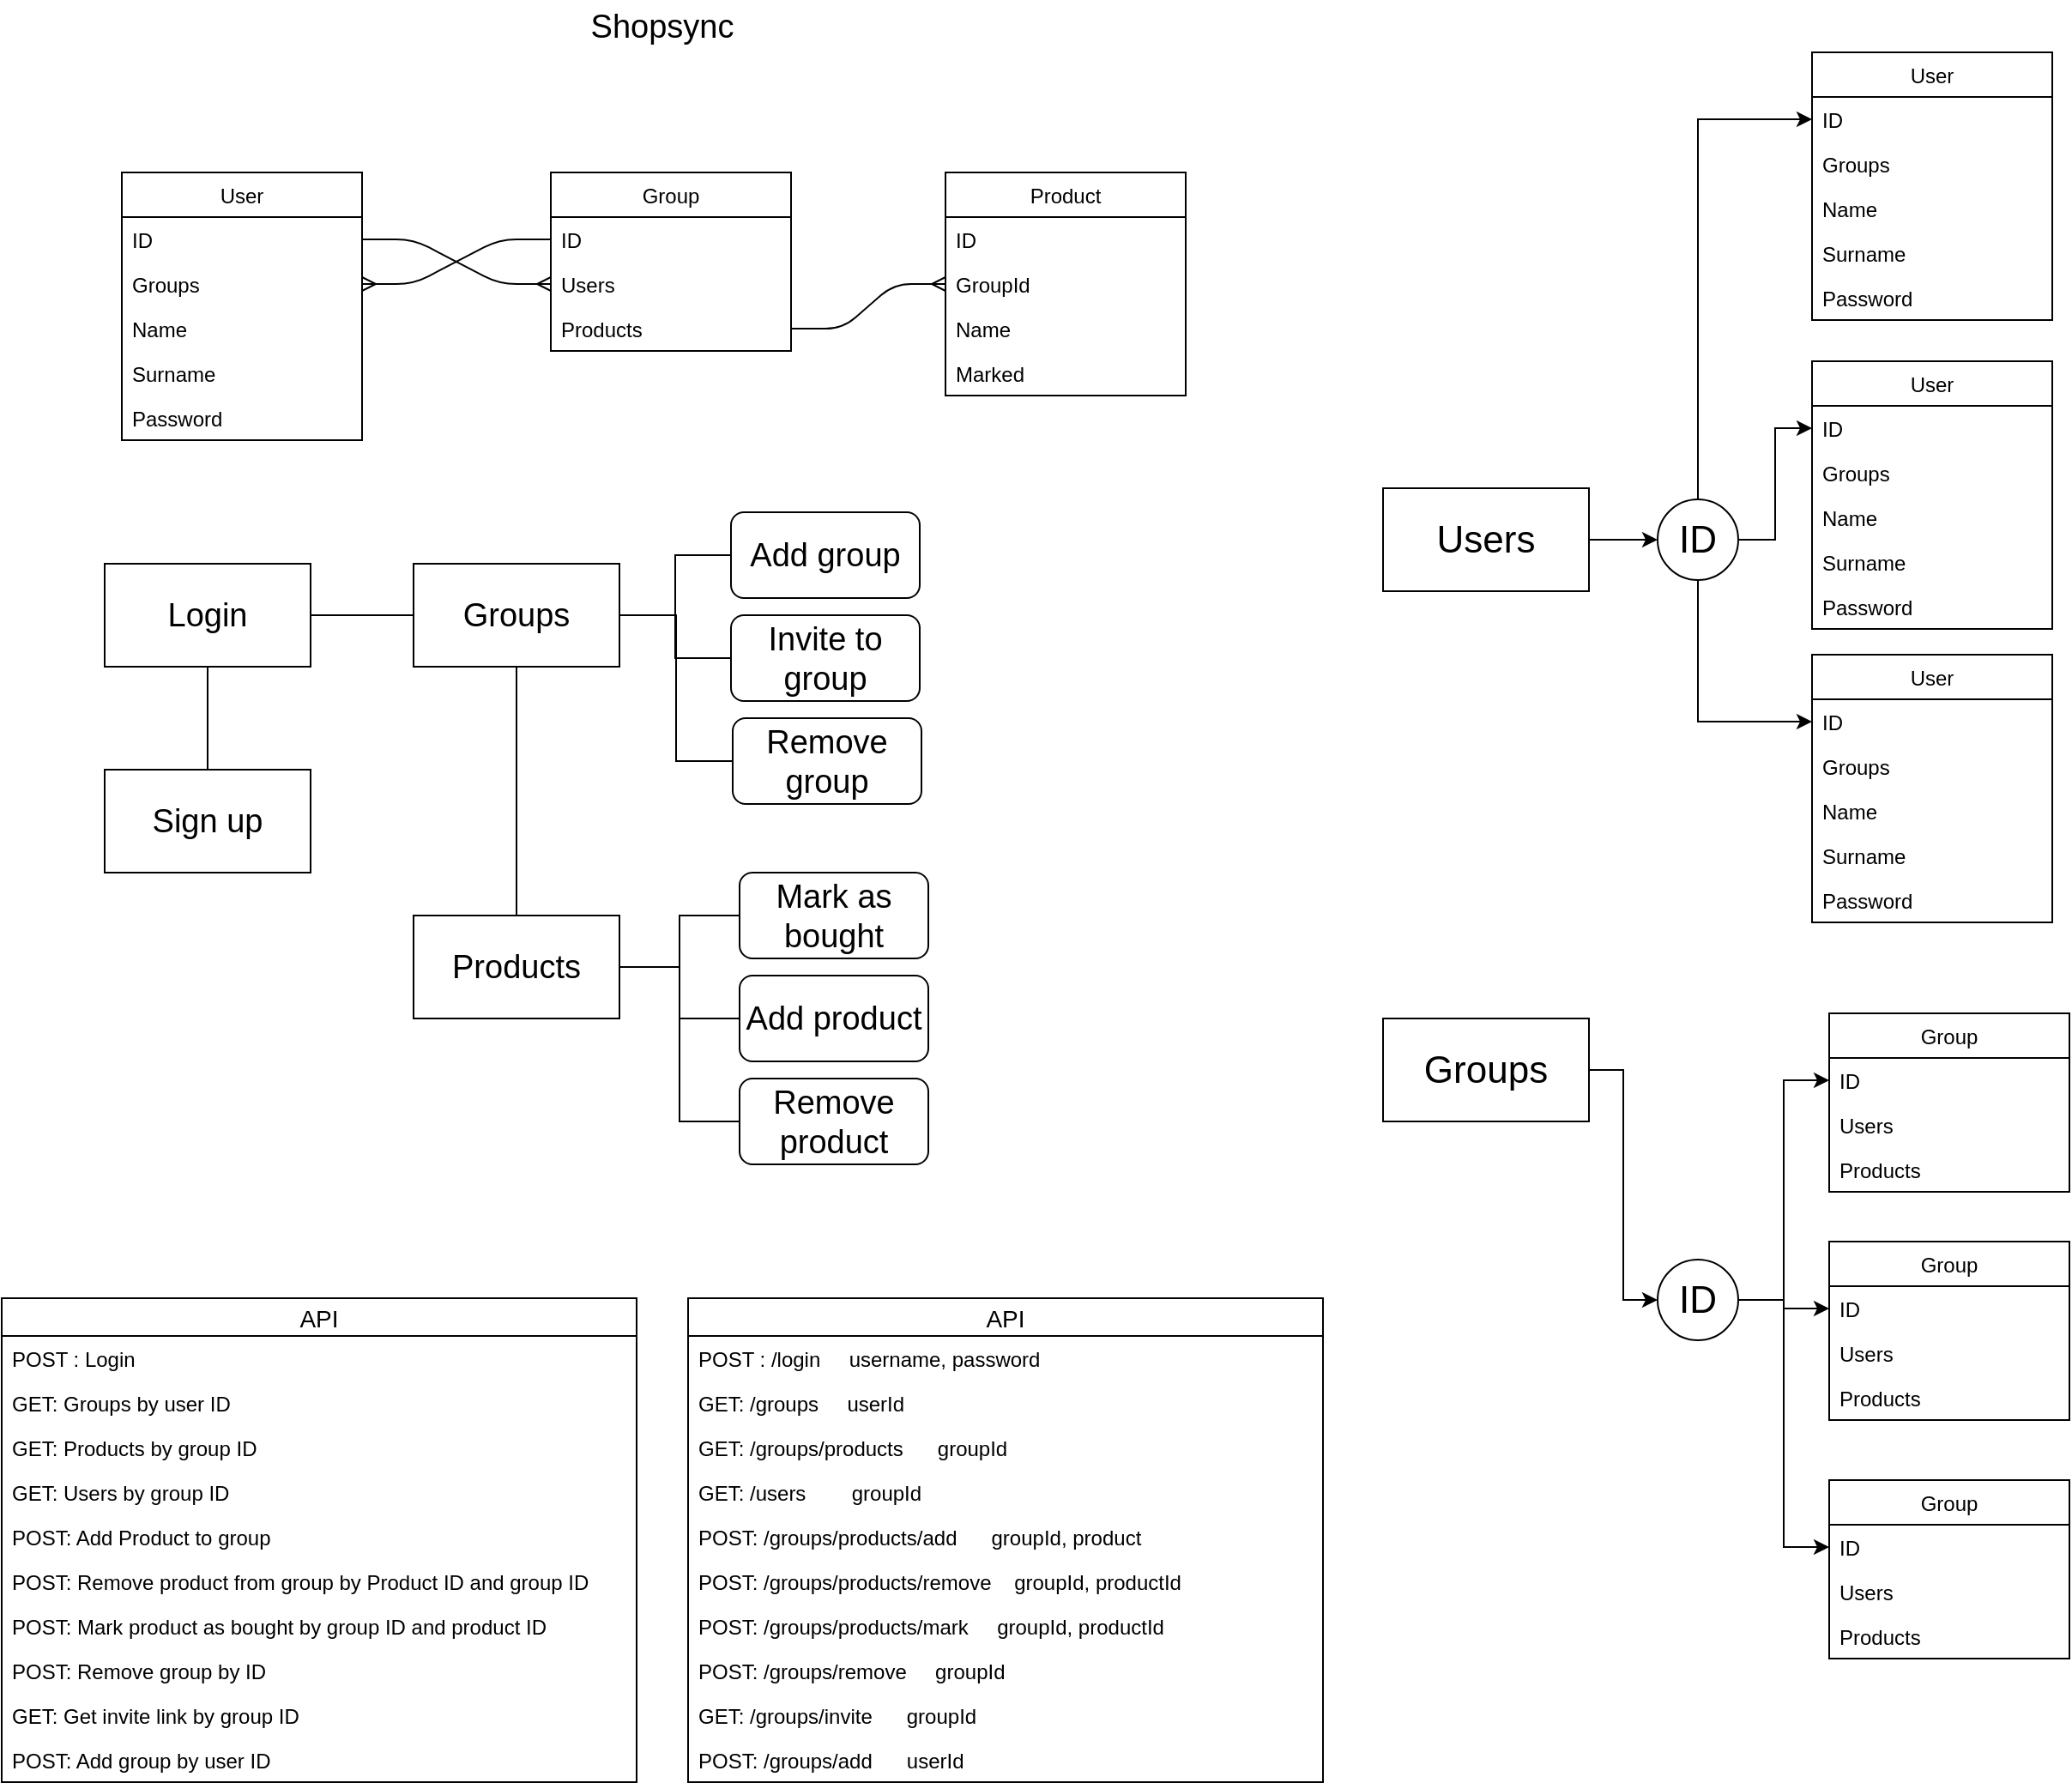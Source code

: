 <mxfile userAgent="Mozilla/5.0 (Macintosh; Intel Mac OS X 10_14_0) AppleWebKit/537.36 (KHTML, like Gecko) draw.io/8.8.0 Chrome/61.0.316.100 Electron/2.0.2 Safari/537.36" version="8.8.0" editor="www.draw.io" type="device"><diagram id="a1b46689-c629-c09e-4391-748b149e39be" name="Page-1"><mxGraphModel dx="1682" dy="2179" grid="1" gridSize="10" guides="1" tooltips="1" connect="1" arrows="1" fold="1" page="1" pageScale="1" pageWidth="850" pageHeight="1100" background="#ffffff" math="0" shadow="0"><root><mxCell id="0"/><mxCell id="1" parent="0"/><mxCell id="100" style="edgeStyle=orthogonalEdgeStyle;rounded=0;html=1;exitX=1;exitY=0.5;entryX=0;entryY=0.5;jettySize=auto;orthogonalLoop=1;fontSize=22;" parent="1" source="2" target="99" edge="1"><mxGeometry relative="1" as="geometry"/></mxCell><mxCell id="2" value="Users" style="rounded=0;whiteSpace=wrap;html=1;shadow=0;fillColor=#ffffff;fontSize=22;align=center;" parent="1" vertex="1"><mxGeometry x="1030" y="126.5" width="120" height="60" as="geometry"/></mxCell><mxCell id="104" style="edgeStyle=orthogonalEdgeStyle;rounded=0;html=1;exitX=1;exitY=0.5;entryX=0;entryY=0.5;jettySize=auto;orthogonalLoop=1;fontSize=22;" edge="1" parent="1" source="3" target="76"><mxGeometry relative="1" as="geometry"/></mxCell><mxCell id="3" value="Groups" style="rounded=0;whiteSpace=wrap;html=1;shadow=0;fillColor=#ffffff;fontSize=22;align=center;" parent="1" vertex="1"><mxGeometry x="1030" y="435.5" width="120" height="60" as="geometry"/></mxCell><mxCell id="4" value="Group" style="swimlane;fontStyle=0;childLayout=stackLayout;horizontal=1;startSize=26;fillColor=none;horizontalStack=0;resizeParent=1;resizeParentMax=0;resizeLast=0;collapsible=1;marginBottom=0;" parent="1" vertex="1"><mxGeometry x="545" y="-57.5" width="140" height="104" as="geometry"/></mxCell><mxCell id="5" value="ID" style="text;strokeColor=none;fillColor=none;align=left;verticalAlign=top;spacingLeft=4;spacingRight=4;overflow=hidden;rotatable=0;points=[[0,0.5],[1,0.5]];portConstraint=eastwest;" parent="4" vertex="1"><mxGeometry y="26" width="140" height="26" as="geometry"/></mxCell><mxCell id="6" value="Users" style="text;strokeColor=none;fillColor=none;align=left;verticalAlign=top;spacingLeft=4;spacingRight=4;overflow=hidden;rotatable=0;points=[[0,0.5],[1,0.5]];portConstraint=eastwest;" parent="4" vertex="1"><mxGeometry y="52" width="140" height="26" as="geometry"/></mxCell><mxCell id="7" value="Products" style="text;strokeColor=none;fillColor=none;align=left;verticalAlign=top;spacingLeft=4;spacingRight=4;overflow=hidden;rotatable=0;points=[[0,0.5],[1,0.5]];portConstraint=eastwest;" parent="4" vertex="1"><mxGeometry y="78" width="140" height="26" as="geometry"/></mxCell><mxCell id="8" value="User" style="swimlane;fontStyle=0;childLayout=stackLayout;horizontal=1;startSize=26;fillColor=none;horizontalStack=0;resizeParent=1;resizeParentMax=0;resizeLast=0;collapsible=1;marginBottom=0;" parent="1" vertex="1"><mxGeometry x="295" y="-57.5" width="140" height="156" as="geometry"/></mxCell><mxCell id="9" value="ID" style="text;strokeColor=none;fillColor=none;align=left;verticalAlign=top;spacingLeft=4;spacingRight=4;overflow=hidden;rotatable=0;points=[[0,0.5],[1,0.5]];portConstraint=eastwest;" parent="8" vertex="1"><mxGeometry y="26" width="140" height="26" as="geometry"/></mxCell><mxCell id="10" value="Groups" style="text;strokeColor=none;fillColor=none;align=left;verticalAlign=top;spacingLeft=4;spacingRight=4;overflow=hidden;rotatable=0;points=[[0,0.5],[1,0.5]];portConstraint=eastwest;" parent="8" vertex="1"><mxGeometry y="52" width="140" height="26" as="geometry"/></mxCell><mxCell id="11" value="Name" style="text;strokeColor=none;fillColor=none;align=left;verticalAlign=top;spacingLeft=4;spacingRight=4;overflow=hidden;rotatable=0;points=[[0,0.5],[1,0.5]];portConstraint=eastwest;" parent="8" vertex="1"><mxGeometry y="78" width="140" height="26" as="geometry"/></mxCell><mxCell id="12" value="Surname" style="text;strokeColor=none;fillColor=none;align=left;verticalAlign=top;spacingLeft=4;spacingRight=4;overflow=hidden;rotatable=0;points=[[0,0.5],[1,0.5]];portConstraint=eastwest;" parent="8" vertex="1"><mxGeometry y="104" width="140" height="26" as="geometry"/></mxCell><mxCell id="13" value="Password" style="text;strokeColor=none;fillColor=none;align=left;verticalAlign=top;spacingLeft=4;spacingRight=4;overflow=hidden;rotatable=0;points=[[0,0.5],[1,0.5]];portConstraint=eastwest;" parent="8" vertex="1"><mxGeometry y="130" width="140" height="26" as="geometry"/></mxCell><mxCell id="14" value="Product" style="swimlane;fontStyle=0;childLayout=stackLayout;horizontal=1;startSize=26;fillColor=none;horizontalStack=0;resizeParent=1;resizeParentMax=0;resizeLast=0;collapsible=1;marginBottom=0;" parent="1" vertex="1"><mxGeometry x="775" y="-57.5" width="140" height="130" as="geometry"/></mxCell><mxCell id="15" value="ID" style="text;strokeColor=none;fillColor=none;align=left;verticalAlign=top;spacingLeft=4;spacingRight=4;overflow=hidden;rotatable=0;points=[[0,0.5],[1,0.5]];portConstraint=eastwest;" parent="14" vertex="1"><mxGeometry y="26" width="140" height="26" as="geometry"/></mxCell><mxCell id="16" value="GroupId" style="text;strokeColor=none;fillColor=none;align=left;verticalAlign=top;spacingLeft=4;spacingRight=4;overflow=hidden;rotatable=0;points=[[0,0.5],[1,0.5]];portConstraint=eastwest;" parent="14" vertex="1"><mxGeometry y="52" width="140" height="26" as="geometry"/></mxCell><mxCell id="17" value="Name" style="text;strokeColor=none;fillColor=none;align=left;verticalAlign=top;spacingLeft=4;spacingRight=4;overflow=hidden;rotatable=0;points=[[0,0.5],[1,0.5]];portConstraint=eastwest;" parent="14" vertex="1"><mxGeometry y="78" width="140" height="26" as="geometry"/></mxCell><mxCell id="18" value="Marked" style="text;strokeColor=none;fillColor=none;align=left;verticalAlign=top;spacingLeft=4;spacingRight=4;overflow=hidden;rotatable=0;points=[[0,0.5],[1,0.5]];portConstraint=eastwest;" parent="14" vertex="1"><mxGeometry y="104" width="140" height="26" as="geometry"/></mxCell><mxCell id="19" value="" style="edgeStyle=entityRelationEdgeStyle;fontSize=12;html=1;endArrow=ERmany;startArrow=none;startFill=0;endFill=0;exitX=1;exitY=0.25;exitDx=0;exitDy=0;entryX=0;entryY=0.5;entryDx=0;entryDy=0;" parent="1" source="8" target="6" edge="1"><mxGeometry width="100" height="100" relative="1" as="geometry"><mxPoint x="435" y="172.5" as="sourcePoint"/><mxPoint x="535" y="72.5" as="targetPoint"/></mxGeometry></mxCell><mxCell id="20" value="" style="edgeStyle=entityRelationEdgeStyle;fontSize=12;html=1;endArrow=ERmany;startArrow=none;startFill=0;endFill=0;exitX=1;exitY=0.5;exitDx=0;exitDy=0;entryX=0;entryY=0.5;entryDx=0;entryDy=0;" parent="1" source="7" target="16" edge="1"><mxGeometry width="100" height="100" relative="1" as="geometry"><mxPoint x="805" y="85.5" as="sourcePoint"/><mxPoint x="755" y="72.5" as="targetPoint"/></mxGeometry></mxCell><mxCell id="21" value="" style="edgeStyle=entityRelationEdgeStyle;fontSize=12;html=1;endArrow=none;startArrow=ERmany;startFill=0;endFill=0;exitX=1;exitY=0.5;exitDx=0;exitDy=0;entryX=0;entryY=0.5;entryDx=0;entryDy=0;" parent="1" source="10" target="5" edge="1"><mxGeometry width="100" height="100" relative="1" as="geometry"><mxPoint x="445" y="-8.5" as="sourcePoint"/><mxPoint x="555" y="17.5" as="targetPoint"/></mxGeometry></mxCell><mxCell id="22" value="Shopsync" style="text;html=1;strokeColor=none;fillColor=none;align=center;verticalAlign=middle;whiteSpace=wrap;rounded=0;fontSize=19;" parent="1" vertex="1"><mxGeometry x="560" y="-157.5" width="100" height="30" as="geometry"/></mxCell><mxCell id="23" style="edgeStyle=orthogonalEdgeStyle;rounded=0;orthogonalLoop=1;jettySize=auto;html=1;exitX=0.5;exitY=1;exitDx=0;exitDy=0;entryX=0.5;entryY=0;entryDx=0;entryDy=0;startArrow=none;startFill=0;endArrow=none;endFill=0;fontSize=19;" parent="1" source="24" target="41" edge="1"><mxGeometry relative="1" as="geometry"/></mxCell><mxCell id="24" value="Login" style="rounded=0;whiteSpace=wrap;html=1;fontSize=19;" parent="1" vertex="1"><mxGeometry x="285" y="170.5" width="120" height="60" as="geometry"/></mxCell><mxCell id="25" style="edgeStyle=orthogonalEdgeStyle;rounded=0;orthogonalLoop=1;jettySize=auto;html=1;exitX=0.5;exitY=1;exitDx=0;exitDy=0;entryX=0.5;entryY=0;entryDx=0;entryDy=0;startArrow=none;startFill=0;endArrow=none;endFill=0;fontSize=19;" parent="1" source="29" target="33" edge="1"><mxGeometry relative="1" as="geometry"/></mxCell><mxCell id="26" style="edgeStyle=orthogonalEdgeStyle;rounded=0;orthogonalLoop=1;jettySize=auto;html=1;exitX=1;exitY=0.5;exitDx=0;exitDy=0;entryX=0;entryY=0.5;entryDx=0;entryDy=0;startArrow=none;startFill=0;endArrow=none;endFill=0;fontSize=19;" parent="1" source="29" target="35" edge="1"><mxGeometry relative="1" as="geometry"/></mxCell><mxCell id="27" style="edgeStyle=orthogonalEdgeStyle;rounded=0;orthogonalLoop=1;jettySize=auto;html=1;exitX=1;exitY=0.5;exitDx=0;exitDy=0;entryX=0;entryY=0.5;entryDx=0;entryDy=0;startArrow=none;startFill=0;endArrow=none;endFill=0;fontSize=19;" parent="1" source="29" target="36" edge="1"><mxGeometry relative="1" as="geometry"/></mxCell><mxCell id="28" style="edgeStyle=orthogonalEdgeStyle;rounded=0;orthogonalLoop=1;jettySize=auto;html=1;exitX=1;exitY=0.5;exitDx=0;exitDy=0;entryX=0;entryY=0.5;entryDx=0;entryDy=0;startArrow=none;startFill=0;endArrow=none;endFill=0;fontSize=19;" parent="1" source="29" target="40" edge="1"><mxGeometry relative="1" as="geometry"/></mxCell><mxCell id="29" value="Groups" style="rounded=0;whiteSpace=wrap;html=1;fontSize=19;" parent="1" vertex="1"><mxGeometry x="465" y="170.5" width="120" height="60" as="geometry"/></mxCell><mxCell id="30" style="edgeStyle=orthogonalEdgeStyle;rounded=0;orthogonalLoop=1;jettySize=auto;html=1;exitX=1;exitY=0.5;exitDx=0;exitDy=0;entryX=0;entryY=0.5;entryDx=0;entryDy=0;startArrow=none;startFill=0;endArrow=none;endFill=0;fontSize=19;" parent="1" source="33" target="37" edge="1"><mxGeometry relative="1" as="geometry"/></mxCell><mxCell id="31" style="edgeStyle=orthogonalEdgeStyle;rounded=0;orthogonalLoop=1;jettySize=auto;html=1;exitX=1;exitY=0.5;exitDx=0;exitDy=0;entryX=0;entryY=0.5;entryDx=0;entryDy=0;startArrow=none;startFill=0;endArrow=none;endFill=0;fontSize=19;" parent="1" source="33" target="38" edge="1"><mxGeometry relative="1" as="geometry"/></mxCell><mxCell id="32" style="edgeStyle=orthogonalEdgeStyle;rounded=0;orthogonalLoop=1;jettySize=auto;html=1;exitX=1;exitY=0.5;exitDx=0;exitDy=0;entryX=0;entryY=0.5;entryDx=0;entryDy=0;startArrow=none;startFill=0;endArrow=none;endFill=0;fontSize=19;" parent="1" source="33" target="39" edge="1"><mxGeometry relative="1" as="geometry"/></mxCell><mxCell id="33" value="Products" style="rounded=0;whiteSpace=wrap;html=1;fontSize=19;" parent="1" vertex="1"><mxGeometry x="465" y="375.5" width="120" height="60" as="geometry"/></mxCell><mxCell id="34" value="" style="endArrow=none;html=1;fontSize=19;exitX=1;exitY=0.5;exitDx=0;exitDy=0;entryX=0;entryY=0.5;entryDx=0;entryDy=0;" parent="1" source="24" target="29" edge="1"><mxGeometry width="50" height="50" relative="1" as="geometry"><mxPoint x="285" y="410.5" as="sourcePoint"/><mxPoint x="335" y="360.5" as="targetPoint"/></mxGeometry></mxCell><mxCell id="35" value="Add group" style="rounded=1;whiteSpace=wrap;html=1;fontSize=19;" parent="1" vertex="1"><mxGeometry x="650" y="140.5" width="110" height="50" as="geometry"/></mxCell><mxCell id="36" value="Invite to group" style="rounded=1;whiteSpace=wrap;html=1;fontSize=19;" parent="1" vertex="1"><mxGeometry x="650" y="200.5" width="110" height="50" as="geometry"/></mxCell><mxCell id="37" value="Mark as bought" style="rounded=1;whiteSpace=wrap;html=1;fontSize=19;" parent="1" vertex="1"><mxGeometry x="655" y="350.5" width="110" height="50" as="geometry"/></mxCell><mxCell id="38" value="Add product" style="rounded=1;whiteSpace=wrap;html=1;fontSize=19;" parent="1" vertex="1"><mxGeometry x="655" y="410.5" width="110" height="50" as="geometry"/></mxCell><mxCell id="39" value="Remove product" style="rounded=1;whiteSpace=wrap;html=1;fontSize=19;" parent="1" vertex="1"><mxGeometry x="655" y="470.5" width="110" height="50" as="geometry"/></mxCell><mxCell id="40" value="Remove group" style="rounded=1;whiteSpace=wrap;html=1;fontSize=19;" parent="1" vertex="1"><mxGeometry x="651" y="260.5" width="110" height="50" as="geometry"/></mxCell><mxCell id="41" value="Sign up" style="rounded=0;whiteSpace=wrap;html=1;fontSize=19;" parent="1" vertex="1"><mxGeometry x="285" y="290.5" width="120" height="60" as="geometry"/></mxCell><mxCell id="42" value="API" style="swimlane;fontStyle=0;childLayout=stackLayout;horizontal=1;startSize=22;fillColor=none;horizontalStack=0;resizeParent=1;resizeParentMax=0;resizeLast=0;collapsible=1;marginBottom=0;swimlaneFillColor=#ffffff;align=center;fontSize=14;" parent="1" vertex="1"><mxGeometry x="225" y="598.5" width="370" height="282" as="geometry"/></mxCell><mxCell id="43" value="POST : Login" style="text;strokeColor=none;fillColor=none;spacingLeft=4;spacingRight=4;overflow=hidden;rotatable=0;points=[[0,0.5],[1,0.5]];portConstraint=eastwest;fontSize=12;" parent="42" vertex="1"><mxGeometry y="22" width="370" height="26" as="geometry"/></mxCell><mxCell id="44" value="GET: Groups by user ID" style="text;strokeColor=none;fillColor=none;spacingLeft=4;spacingRight=4;overflow=hidden;rotatable=0;points=[[0,0.5],[1,0.5]];portConstraint=eastwest;fontSize=12;" parent="42" vertex="1"><mxGeometry y="48" width="370" height="26" as="geometry"/></mxCell><mxCell id="45" value="GET: Products by group ID" style="text;strokeColor=none;fillColor=none;spacingLeft=4;spacingRight=4;overflow=hidden;rotatable=0;points=[[0,0.5],[1,0.5]];portConstraint=eastwest;fontSize=12;" parent="42" vertex="1"><mxGeometry y="74" width="370" height="26" as="geometry"/></mxCell><mxCell id="46" value="GET: Users by group ID" style="text;strokeColor=none;fillColor=none;spacingLeft=4;spacingRight=4;overflow=hidden;rotatable=0;points=[[0,0.5],[1,0.5]];portConstraint=eastwest;fontSize=12;" parent="42" vertex="1"><mxGeometry y="100" width="370" height="26" as="geometry"/></mxCell><mxCell id="47" value="POST: Add Product to group" style="text;strokeColor=none;fillColor=none;spacingLeft=4;spacingRight=4;overflow=hidden;rotatable=0;points=[[0,0.5],[1,0.5]];portConstraint=eastwest;fontSize=12;" parent="42" vertex="1"><mxGeometry y="126" width="370" height="26" as="geometry"/></mxCell><mxCell id="48" value="POST: Remove product from group by Product ID and group ID" style="text;strokeColor=none;fillColor=none;spacingLeft=4;spacingRight=4;overflow=hidden;rotatable=0;points=[[0,0.5],[1,0.5]];portConstraint=eastwest;fontSize=12;" parent="42" vertex="1"><mxGeometry y="152" width="370" height="26" as="geometry"/></mxCell><mxCell id="49" value="POST: Mark product as bought by group ID and product ID" style="text;strokeColor=none;fillColor=none;spacingLeft=4;spacingRight=4;overflow=hidden;rotatable=0;points=[[0,0.5],[1,0.5]];portConstraint=eastwest;fontSize=12;" parent="42" vertex="1"><mxGeometry y="178" width="370" height="26" as="geometry"/></mxCell><mxCell id="50" value="POST: Remove group by ID" style="text;strokeColor=none;fillColor=none;spacingLeft=4;spacingRight=4;overflow=hidden;rotatable=0;points=[[0,0.5],[1,0.5]];portConstraint=eastwest;fontSize=12;" parent="42" vertex="1"><mxGeometry y="204" width="370" height="26" as="geometry"/></mxCell><mxCell id="51" value="GET: Get invite link by group ID" style="text;strokeColor=none;fillColor=none;spacingLeft=4;spacingRight=4;overflow=hidden;rotatable=0;points=[[0,0.5],[1,0.5]];portConstraint=eastwest;fontSize=12;" parent="42" vertex="1"><mxGeometry y="230" width="370" height="26" as="geometry"/></mxCell><mxCell id="52" value="POST: Add group by user ID" style="text;strokeColor=none;fillColor=none;spacingLeft=4;spacingRight=4;overflow=hidden;rotatable=0;points=[[0,0.5],[1,0.5]];portConstraint=eastwest;fontSize=12;" parent="42" vertex="1"><mxGeometry y="256" width="370" height="26" as="geometry"/></mxCell><mxCell id="53" value="API" style="swimlane;fontStyle=0;childLayout=stackLayout;horizontal=1;startSize=22;fillColor=none;horizontalStack=0;resizeParent=1;resizeParentMax=0;resizeLast=0;collapsible=1;marginBottom=0;swimlaneFillColor=#ffffff;align=center;fontSize=14;" parent="1" vertex="1"><mxGeometry x="625" y="598.5" width="370" height="282" as="geometry"/></mxCell><mxCell id="54" value="POST : /login     username, password" style="text;strokeColor=none;fillColor=none;spacingLeft=4;spacingRight=4;overflow=hidden;rotatable=0;points=[[0,0.5],[1,0.5]];portConstraint=eastwest;fontSize=12;" parent="53" vertex="1"><mxGeometry y="22" width="370" height="26" as="geometry"/></mxCell><mxCell id="55" value="GET: /groups     userId" style="text;strokeColor=none;fillColor=none;spacingLeft=4;spacingRight=4;overflow=hidden;rotatable=0;points=[[0,0.5],[1,0.5]];portConstraint=eastwest;fontSize=12;" parent="53" vertex="1"><mxGeometry y="48" width="370" height="26" as="geometry"/></mxCell><mxCell id="56" value="GET: /groups/products      groupId" style="text;strokeColor=none;fillColor=none;spacingLeft=4;spacingRight=4;overflow=hidden;rotatable=0;points=[[0,0.5],[1,0.5]];portConstraint=eastwest;fontSize=12;" parent="53" vertex="1"><mxGeometry y="74" width="370" height="26" as="geometry"/></mxCell><mxCell id="57" value="GET: /users        groupId" style="text;strokeColor=none;fillColor=none;spacingLeft=4;spacingRight=4;overflow=hidden;rotatable=0;points=[[0,0.5],[1,0.5]];portConstraint=eastwest;fontSize=12;" parent="53" vertex="1"><mxGeometry y="100" width="370" height="26" as="geometry"/></mxCell><mxCell id="58" value="POST: /groups/products/add      groupId, product" style="text;strokeColor=none;fillColor=none;spacingLeft=4;spacingRight=4;overflow=hidden;rotatable=0;points=[[0,0.5],[1,0.5]];portConstraint=eastwest;fontSize=12;" parent="53" vertex="1"><mxGeometry y="126" width="370" height="26" as="geometry"/></mxCell><mxCell id="59" value="POST: /groups/products/remove    groupId, productId" style="text;strokeColor=none;fillColor=none;spacingLeft=4;spacingRight=4;overflow=hidden;rotatable=0;points=[[0,0.5],[1,0.5]];portConstraint=eastwest;fontSize=12;" parent="53" vertex="1"><mxGeometry y="152" width="370" height="26" as="geometry"/></mxCell><mxCell id="60" value="POST: /groups/products/mark     groupId, productId" style="text;strokeColor=none;fillColor=none;spacingLeft=4;spacingRight=4;overflow=hidden;rotatable=0;points=[[0,0.5],[1,0.5]];portConstraint=eastwest;fontSize=12;" parent="53" vertex="1"><mxGeometry y="178" width="370" height="26" as="geometry"/></mxCell><mxCell id="61" value="POST: /groups/remove     groupId" style="text;strokeColor=none;fillColor=none;spacingLeft=4;spacingRight=4;overflow=hidden;rotatable=0;points=[[0,0.5],[1,0.5]];portConstraint=eastwest;fontSize=12;" parent="53" vertex="1"><mxGeometry y="204" width="370" height="26" as="geometry"/></mxCell><mxCell id="62" value="GET: /groups/invite      groupId" style="text;strokeColor=none;fillColor=none;spacingLeft=4;spacingRight=4;overflow=hidden;rotatable=0;points=[[0,0.5],[1,0.5]];portConstraint=eastwest;fontSize=12;" parent="53" vertex="1"><mxGeometry y="230" width="370" height="26" as="geometry"/></mxCell><mxCell id="63" value="POST: /groups/add      userId" style="text;strokeColor=none;fillColor=none;spacingLeft=4;spacingRight=4;overflow=hidden;rotatable=0;points=[[0,0.5],[1,0.5]];portConstraint=eastwest;fontSize=12;" parent="53" vertex="1"><mxGeometry y="256" width="370" height="26" as="geometry"/></mxCell><mxCell id="64" value="Group" style="swimlane;fontStyle=0;childLayout=stackLayout;horizontal=1;startSize=26;fillColor=none;horizontalStack=0;resizeParent=1;resizeParentMax=0;resizeLast=0;collapsible=1;marginBottom=0;" parent="1" vertex="1"><mxGeometry x="1290" y="432.5" width="140" height="104" as="geometry"/></mxCell><mxCell id="65" value="ID" style="text;strokeColor=none;fillColor=none;align=left;verticalAlign=top;spacingLeft=4;spacingRight=4;overflow=hidden;rotatable=0;points=[[0,0.5],[1,0.5]];portConstraint=eastwest;" parent="64" vertex="1"><mxGeometry y="26" width="140" height="26" as="geometry"/></mxCell><mxCell id="66" value="Users" style="text;strokeColor=none;fillColor=none;align=left;verticalAlign=top;spacingLeft=4;spacingRight=4;overflow=hidden;rotatable=0;points=[[0,0.5],[1,0.5]];portConstraint=eastwest;" parent="64" vertex="1"><mxGeometry y="52" width="140" height="26" as="geometry"/></mxCell><mxCell id="67" value="Products" style="text;strokeColor=none;fillColor=none;align=left;verticalAlign=top;spacingLeft=4;spacingRight=4;overflow=hidden;rotatable=0;points=[[0,0.5],[1,0.5]];portConstraint=eastwest;" parent="64" vertex="1"><mxGeometry y="78" width="140" height="26" as="geometry"/></mxCell><mxCell id="68" value="Group" style="swimlane;fontStyle=0;childLayout=stackLayout;horizontal=1;startSize=26;fillColor=none;horizontalStack=0;resizeParent=1;resizeParentMax=0;resizeLast=0;collapsible=1;marginBottom=0;" parent="1" vertex="1"><mxGeometry x="1290" y="565.5" width="140" height="104" as="geometry"/></mxCell><mxCell id="69" value="ID" style="text;strokeColor=none;fillColor=none;align=left;verticalAlign=top;spacingLeft=4;spacingRight=4;overflow=hidden;rotatable=0;points=[[0,0.5],[1,0.5]];portConstraint=eastwest;" parent="68" vertex="1"><mxGeometry y="26" width="140" height="26" as="geometry"/></mxCell><mxCell id="70" value="Users" style="text;strokeColor=none;fillColor=none;align=left;verticalAlign=top;spacingLeft=4;spacingRight=4;overflow=hidden;rotatable=0;points=[[0,0.5],[1,0.5]];portConstraint=eastwest;" parent="68" vertex="1"><mxGeometry y="52" width="140" height="26" as="geometry"/></mxCell><mxCell id="71" value="Products" style="text;strokeColor=none;fillColor=none;align=left;verticalAlign=top;spacingLeft=4;spacingRight=4;overflow=hidden;rotatable=0;points=[[0,0.5],[1,0.5]];portConstraint=eastwest;" parent="68" vertex="1"><mxGeometry y="78" width="140" height="26" as="geometry"/></mxCell><mxCell id="72" value="Group" style="swimlane;fontStyle=0;childLayout=stackLayout;horizontal=1;startSize=26;fillColor=none;horizontalStack=0;resizeParent=1;resizeParentMax=0;resizeLast=0;collapsible=1;marginBottom=0;" parent="1" vertex="1"><mxGeometry x="1290" y="704.5" width="140" height="104" as="geometry"/></mxCell><mxCell id="73" value="ID" style="text;strokeColor=none;fillColor=none;align=left;verticalAlign=top;spacingLeft=4;spacingRight=4;overflow=hidden;rotatable=0;points=[[0,0.5],[1,0.5]];portConstraint=eastwest;" parent="72" vertex="1"><mxGeometry y="26" width="140" height="26" as="geometry"/></mxCell><mxCell id="74" value="Users" style="text;strokeColor=none;fillColor=none;align=left;verticalAlign=top;spacingLeft=4;spacingRight=4;overflow=hidden;rotatable=0;points=[[0,0.5],[1,0.5]];portConstraint=eastwest;" parent="72" vertex="1"><mxGeometry y="52" width="140" height="26" as="geometry"/></mxCell><mxCell id="75" value="Products" style="text;strokeColor=none;fillColor=none;align=left;verticalAlign=top;spacingLeft=4;spacingRight=4;overflow=hidden;rotatable=0;points=[[0,0.5],[1,0.5]];portConstraint=eastwest;" parent="72" vertex="1"><mxGeometry y="78" width="140" height="26" as="geometry"/></mxCell><mxCell id="78" style="edgeStyle=orthogonalEdgeStyle;rounded=0;html=1;exitX=1;exitY=0.5;entryX=0;entryY=0.5;jettySize=auto;orthogonalLoop=1;fontSize=22;" parent="1" source="76" target="65" edge="1"><mxGeometry relative="1" as="geometry"/></mxCell><mxCell id="79" style="edgeStyle=orthogonalEdgeStyle;rounded=0;html=1;exitX=1;exitY=0.5;entryX=0;entryY=0.5;jettySize=auto;orthogonalLoop=1;fontSize=22;" parent="1" source="76" target="69" edge="1"><mxGeometry relative="1" as="geometry"/></mxCell><mxCell id="80" style="edgeStyle=orthogonalEdgeStyle;rounded=0;html=1;exitX=1;exitY=0.5;entryX=0;entryY=0.5;jettySize=auto;orthogonalLoop=1;fontSize=22;" parent="1" source="76" target="73" edge="1"><mxGeometry relative="1" as="geometry"/></mxCell><mxCell id="76" value="ID" style="ellipse;whiteSpace=wrap;html=1;aspect=fixed;shadow=0;fillColor=#ffffff;fontSize=22;align=center;" parent="1" vertex="1"><mxGeometry x="1190" y="576" width="47" height="47" as="geometry"/></mxCell><mxCell id="81" value="User" style="swimlane;fontStyle=0;childLayout=stackLayout;horizontal=1;startSize=26;fillColor=none;horizontalStack=0;resizeParent=1;resizeParentMax=0;resizeLast=0;collapsible=1;marginBottom=0;" parent="1" vertex="1"><mxGeometry x="1280" y="52.5" width="140" height="156" as="geometry"/></mxCell><mxCell id="82" value="ID" style="text;strokeColor=none;fillColor=none;align=left;verticalAlign=top;spacingLeft=4;spacingRight=4;overflow=hidden;rotatable=0;points=[[0,0.5],[1,0.5]];portConstraint=eastwest;" parent="81" vertex="1"><mxGeometry y="26" width="140" height="26" as="geometry"/></mxCell><mxCell id="83" value="Groups" style="text;strokeColor=none;fillColor=none;align=left;verticalAlign=top;spacingLeft=4;spacingRight=4;overflow=hidden;rotatable=0;points=[[0,0.5],[1,0.5]];portConstraint=eastwest;" parent="81" vertex="1"><mxGeometry y="52" width="140" height="26" as="geometry"/></mxCell><mxCell id="84" value="Name" style="text;strokeColor=none;fillColor=none;align=left;verticalAlign=top;spacingLeft=4;spacingRight=4;overflow=hidden;rotatable=0;points=[[0,0.5],[1,0.5]];portConstraint=eastwest;" parent="81" vertex="1"><mxGeometry y="78" width="140" height="26" as="geometry"/></mxCell><mxCell id="85" value="Surname" style="text;strokeColor=none;fillColor=none;align=left;verticalAlign=top;spacingLeft=4;spacingRight=4;overflow=hidden;rotatable=0;points=[[0,0.5],[1,0.5]];portConstraint=eastwest;" parent="81" vertex="1"><mxGeometry y="104" width="140" height="26" as="geometry"/></mxCell><mxCell id="86" value="Password" style="text;strokeColor=none;fillColor=none;align=left;verticalAlign=top;spacingLeft=4;spacingRight=4;overflow=hidden;rotatable=0;points=[[0,0.5],[1,0.5]];portConstraint=eastwest;" parent="81" vertex="1"><mxGeometry y="130" width="140" height="26" as="geometry"/></mxCell><mxCell id="87" value="User" style="swimlane;fontStyle=0;childLayout=stackLayout;horizontal=1;startSize=26;fillColor=none;horizontalStack=0;resizeParent=1;resizeParentMax=0;resizeLast=0;collapsible=1;marginBottom=0;" parent="1" vertex="1"><mxGeometry x="1280" y="223.5" width="140" height="156" as="geometry"/></mxCell><mxCell id="88" value="ID" style="text;strokeColor=none;fillColor=none;align=left;verticalAlign=top;spacingLeft=4;spacingRight=4;overflow=hidden;rotatable=0;points=[[0,0.5],[1,0.5]];portConstraint=eastwest;" parent="87" vertex="1"><mxGeometry y="26" width="140" height="26" as="geometry"/></mxCell><mxCell id="89" value="Groups" style="text;strokeColor=none;fillColor=none;align=left;verticalAlign=top;spacingLeft=4;spacingRight=4;overflow=hidden;rotatable=0;points=[[0,0.5],[1,0.5]];portConstraint=eastwest;" parent="87" vertex="1"><mxGeometry y="52" width="140" height="26" as="geometry"/></mxCell><mxCell id="90" value="Name" style="text;strokeColor=none;fillColor=none;align=left;verticalAlign=top;spacingLeft=4;spacingRight=4;overflow=hidden;rotatable=0;points=[[0,0.5],[1,0.5]];portConstraint=eastwest;" parent="87" vertex="1"><mxGeometry y="78" width="140" height="26" as="geometry"/></mxCell><mxCell id="91" value="Surname" style="text;strokeColor=none;fillColor=none;align=left;verticalAlign=top;spacingLeft=4;spacingRight=4;overflow=hidden;rotatable=0;points=[[0,0.5],[1,0.5]];portConstraint=eastwest;" parent="87" vertex="1"><mxGeometry y="104" width="140" height="26" as="geometry"/></mxCell><mxCell id="92" value="Password" style="text;strokeColor=none;fillColor=none;align=left;verticalAlign=top;spacingLeft=4;spacingRight=4;overflow=hidden;rotatable=0;points=[[0,0.5],[1,0.5]];portConstraint=eastwest;" parent="87" vertex="1"><mxGeometry y="130" width="140" height="26" as="geometry"/></mxCell><mxCell id="93" value="User" style="swimlane;fontStyle=0;childLayout=stackLayout;horizontal=1;startSize=26;fillColor=none;horizontalStack=0;resizeParent=1;resizeParentMax=0;resizeLast=0;collapsible=1;marginBottom=0;" parent="1" vertex="1"><mxGeometry x="1280" y="-127.5" width="140" height="156" as="geometry"/></mxCell><mxCell id="94" value="ID" style="text;strokeColor=none;fillColor=none;align=left;verticalAlign=top;spacingLeft=4;spacingRight=4;overflow=hidden;rotatable=0;points=[[0,0.5],[1,0.5]];portConstraint=eastwest;" parent="93" vertex="1"><mxGeometry y="26" width="140" height="26" as="geometry"/></mxCell><mxCell id="95" value="Groups" style="text;strokeColor=none;fillColor=none;align=left;verticalAlign=top;spacingLeft=4;spacingRight=4;overflow=hidden;rotatable=0;points=[[0,0.5],[1,0.5]];portConstraint=eastwest;" parent="93" vertex="1"><mxGeometry y="52" width="140" height="26" as="geometry"/></mxCell><mxCell id="96" value="Name" style="text;strokeColor=none;fillColor=none;align=left;verticalAlign=top;spacingLeft=4;spacingRight=4;overflow=hidden;rotatable=0;points=[[0,0.5],[1,0.5]];portConstraint=eastwest;" parent="93" vertex="1"><mxGeometry y="78" width="140" height="26" as="geometry"/></mxCell><mxCell id="97" value="Surname" style="text;strokeColor=none;fillColor=none;align=left;verticalAlign=top;spacingLeft=4;spacingRight=4;overflow=hidden;rotatable=0;points=[[0,0.5],[1,0.5]];portConstraint=eastwest;" parent="93" vertex="1"><mxGeometry y="104" width="140" height="26" as="geometry"/></mxCell><mxCell id="98" value="Password" style="text;strokeColor=none;fillColor=none;align=left;verticalAlign=top;spacingLeft=4;spacingRight=4;overflow=hidden;rotatable=0;points=[[0,0.5],[1,0.5]];portConstraint=eastwest;" parent="93" vertex="1"><mxGeometry y="130" width="140" height="26" as="geometry"/></mxCell><mxCell id="101" style="edgeStyle=orthogonalEdgeStyle;rounded=0;html=1;exitX=1;exitY=0.5;entryX=0;entryY=0.5;jettySize=auto;orthogonalLoop=1;fontSize=22;" parent="1" source="99" target="82" edge="1"><mxGeometry relative="1" as="geometry"/></mxCell><mxCell id="102" style="edgeStyle=orthogonalEdgeStyle;rounded=0;html=1;exitX=0.5;exitY=0;entryX=0;entryY=0.5;jettySize=auto;orthogonalLoop=1;fontSize=22;" parent="1" source="99" target="94" edge="1"><mxGeometry relative="1" as="geometry"/></mxCell><mxCell id="103" style="edgeStyle=orthogonalEdgeStyle;rounded=0;html=1;exitX=0.5;exitY=1;entryX=0;entryY=0.5;jettySize=auto;orthogonalLoop=1;fontSize=22;" parent="1" source="99" target="88" edge="1"><mxGeometry relative="1" as="geometry"/></mxCell><mxCell id="99" value="ID" style="ellipse;whiteSpace=wrap;html=1;aspect=fixed;shadow=0;fillColor=#ffffff;fontSize=22;align=center;" parent="1" vertex="1"><mxGeometry x="1190" y="133" width="47" height="47" as="geometry"/></mxCell></root></mxGraphModel></diagram></mxfile>